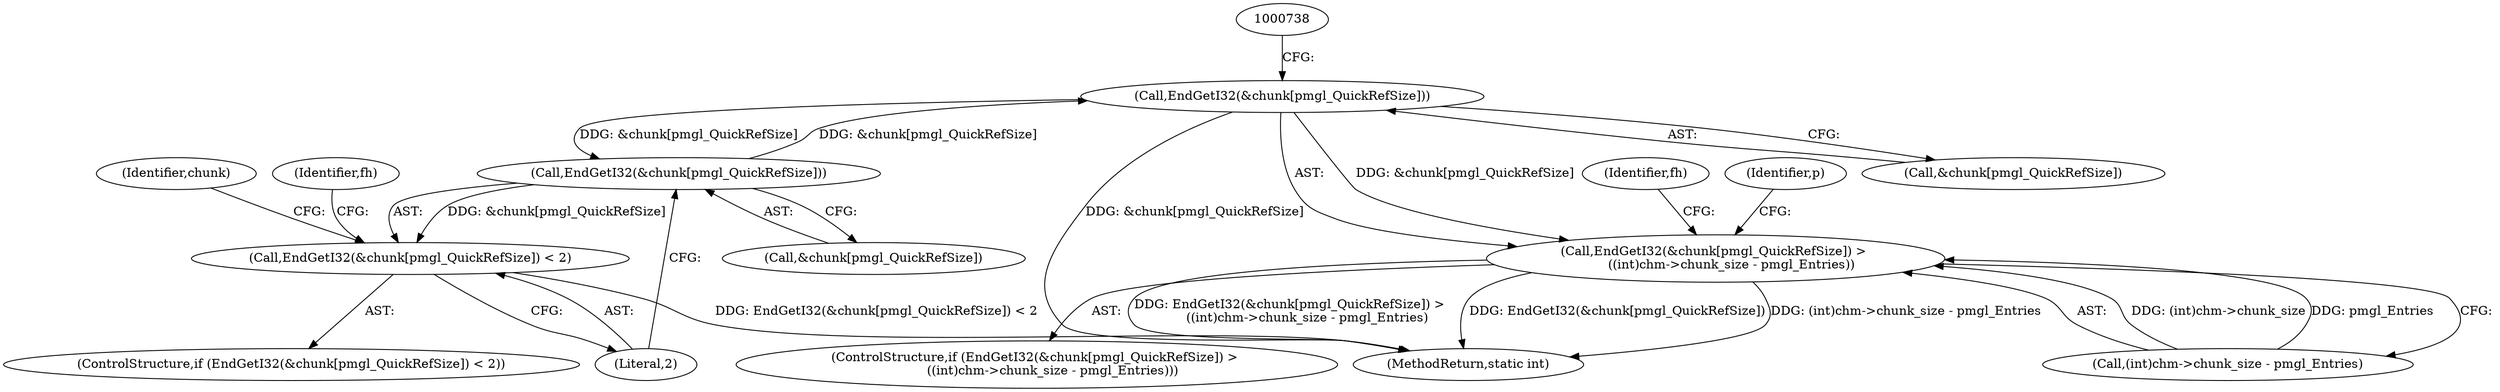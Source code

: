 digraph "0_libmspack_2f084136cfe0d05e5bf5703f3e83c6d955234b4d@pointer" {
"1000731" [label="(Call,EndGetI32(&chunk[pmgl_QuickRefSize]))"];
"1000719" [label="(Call,EndGetI32(&chunk[pmgl_QuickRefSize]))"];
"1000731" [label="(Call,EndGetI32(&chunk[pmgl_QuickRefSize]))"];
"1000718" [label="(Call,EndGetI32(&chunk[pmgl_QuickRefSize]) < 2)"];
"1000730" [label="(Call,EndGetI32(&chunk[pmgl_QuickRefSize]) > \n        ((int)chm->chunk_size - pmgl_Entries))"];
"1000727" [label="(Identifier,fh)"];
"1000720" [label="(Call,&chunk[pmgl_QuickRefSize])"];
"1000731" [label="(Call,EndGetI32(&chunk[pmgl_QuickRefSize]))"];
"1000732" [label="(Call,&chunk[pmgl_QuickRefSize])"];
"1001059" [label="(MethodReturn,static int)"];
"1000718" [label="(Call,EndGetI32(&chunk[pmgl_QuickRefSize]) < 2)"];
"1000736" [label="(Call,(int)chm->chunk_size - pmgl_Entries)"];
"1000719" [label="(Call,EndGetI32(&chunk[pmgl_QuickRefSize]))"];
"1000724" [label="(Literal,2)"];
"1000745" [label="(Identifier,fh)"];
"1000734" [label="(Identifier,chunk)"];
"1000748" [label="(Identifier,p)"];
"1000729" [label="(ControlStructure,if (EndGetI32(&chunk[pmgl_QuickRefSize]) > \n        ((int)chm->chunk_size - pmgl_Entries)))"];
"1000717" [label="(ControlStructure,if (EndGetI32(&chunk[pmgl_QuickRefSize]) < 2))"];
"1000730" [label="(Call,EndGetI32(&chunk[pmgl_QuickRefSize]) > \n        ((int)chm->chunk_size - pmgl_Entries))"];
"1000731" -> "1000730"  [label="AST: "];
"1000731" -> "1000732"  [label="CFG: "];
"1000732" -> "1000731"  [label="AST: "];
"1000738" -> "1000731"  [label="CFG: "];
"1000731" -> "1001059"  [label="DDG: &chunk[pmgl_QuickRefSize]"];
"1000731" -> "1000719"  [label="DDG: &chunk[pmgl_QuickRefSize]"];
"1000731" -> "1000730"  [label="DDG: &chunk[pmgl_QuickRefSize]"];
"1000719" -> "1000731"  [label="DDG: &chunk[pmgl_QuickRefSize]"];
"1000719" -> "1000718"  [label="AST: "];
"1000719" -> "1000720"  [label="CFG: "];
"1000720" -> "1000719"  [label="AST: "];
"1000724" -> "1000719"  [label="CFG: "];
"1000719" -> "1000718"  [label="DDG: &chunk[pmgl_QuickRefSize]"];
"1000718" -> "1000717"  [label="AST: "];
"1000718" -> "1000724"  [label="CFG: "];
"1000724" -> "1000718"  [label="AST: "];
"1000727" -> "1000718"  [label="CFG: "];
"1000734" -> "1000718"  [label="CFG: "];
"1000718" -> "1001059"  [label="DDG: EndGetI32(&chunk[pmgl_QuickRefSize]) < 2"];
"1000730" -> "1000729"  [label="AST: "];
"1000730" -> "1000736"  [label="CFG: "];
"1000736" -> "1000730"  [label="AST: "];
"1000745" -> "1000730"  [label="CFG: "];
"1000748" -> "1000730"  [label="CFG: "];
"1000730" -> "1001059"  [label="DDG: EndGetI32(&chunk[pmgl_QuickRefSize]) > \n        ((int)chm->chunk_size - pmgl_Entries)"];
"1000730" -> "1001059"  [label="DDG: EndGetI32(&chunk[pmgl_QuickRefSize])"];
"1000730" -> "1001059"  [label="DDG: (int)chm->chunk_size - pmgl_Entries"];
"1000736" -> "1000730"  [label="DDG: (int)chm->chunk_size"];
"1000736" -> "1000730"  [label="DDG: pmgl_Entries"];
}
